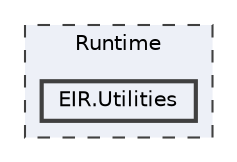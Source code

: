 digraph "Runtime/EIR.Utilities"
{
 // LATEX_PDF_SIZE
  bgcolor="transparent";
  edge [fontname=Helvetica,fontsize=10,labelfontname=Helvetica,labelfontsize=10];
  node [fontname=Helvetica,fontsize=10,shape=box,height=0.2,width=0.4];
  compound=true
  subgraph clusterdir_4f6666a8f2ab10bc970eb7559668f031 {
    graph [ bgcolor="#edf0f7", pencolor="grey25", label="Runtime", fontname=Helvetica,fontsize=10 style="filled,dashed", URL="dir_4f6666a8f2ab10bc970eb7559668f031.html",tooltip=""]
  dir_914bcf092ac1586def7cd90ba929b087 [label="EIR.Utilities", fillcolor="#edf0f7", color="grey25", style="filled,bold", URL="dir_914bcf092ac1586def7cd90ba929b087.html",tooltip=""];
  }
}
